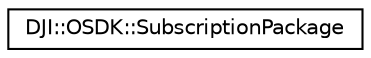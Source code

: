 digraph "Graphical Class Hierarchy"
{
 // INTERACTIVE_SVG=YES
 // LATEX_PDF_SIZE
  edge [fontname="Helvetica",fontsize="10",labelfontname="Helvetica",labelfontsize="10"];
  node [fontname="Helvetica",fontsize="10",shape=record];
  rankdir="LR";
  Node0 [label="DJI::OSDK::SubscriptionPackage",height=0.2,width=0.4,color="black", fillcolor="white", style="filled",URL="$classDJI_1_1OSDK_1_1SubscriptionPackage.html",tooltip="Package class to support Subscribe-style telemetry."];
}
